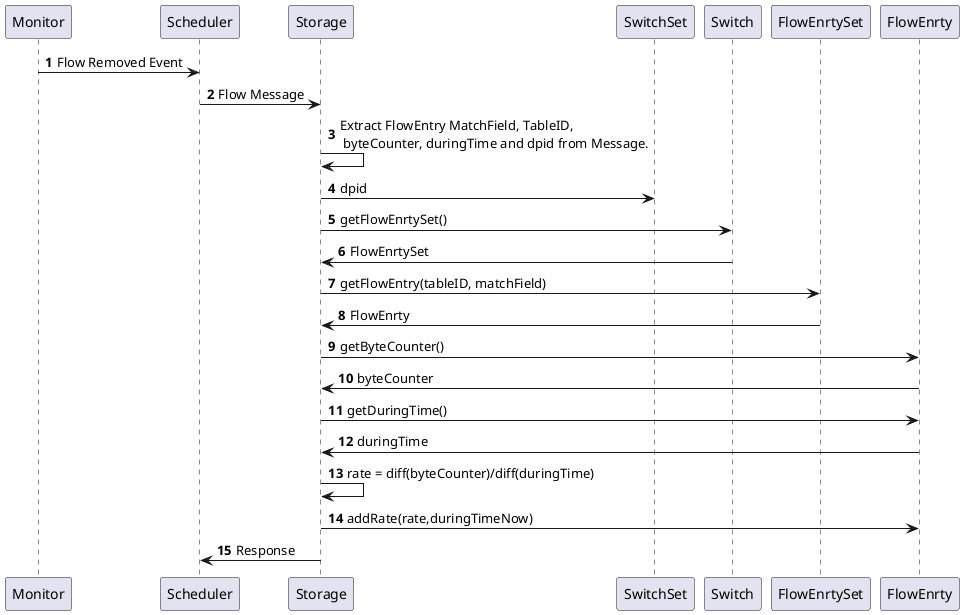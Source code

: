 @startuml
autonumber 1
Monitor -> Scheduler: Flow Removed Event
Scheduler -> Storage: Flow Message
Storage -> Storage : Extract FlowEntry MatchField, TableID,\n byteCounter, duringTime and dpid from Message.
Storage -> SwitchSet : dpid
Storage -> Switch : getFlowEnrtySet()
Switch -> Storage : FlowEnrtySet
Storage -> FlowEnrtySet: getFlowEntry(tableID, matchField)
FlowEnrtySet -> Storage: FlowEnrty
Storage -> FlowEnrty: getByteCounter()
FlowEnrty -> Storage: byteCounter
Storage -> FlowEnrty: getDuringTime()
FlowEnrty -> Storage: duringTime
Storage -> Storage:   rate = diff(byteCounter)/diff(duringTime)
Storage -> FlowEnrty: addRate(rate,duringTimeNow)
Storage -> Scheduler: Response
@enduml